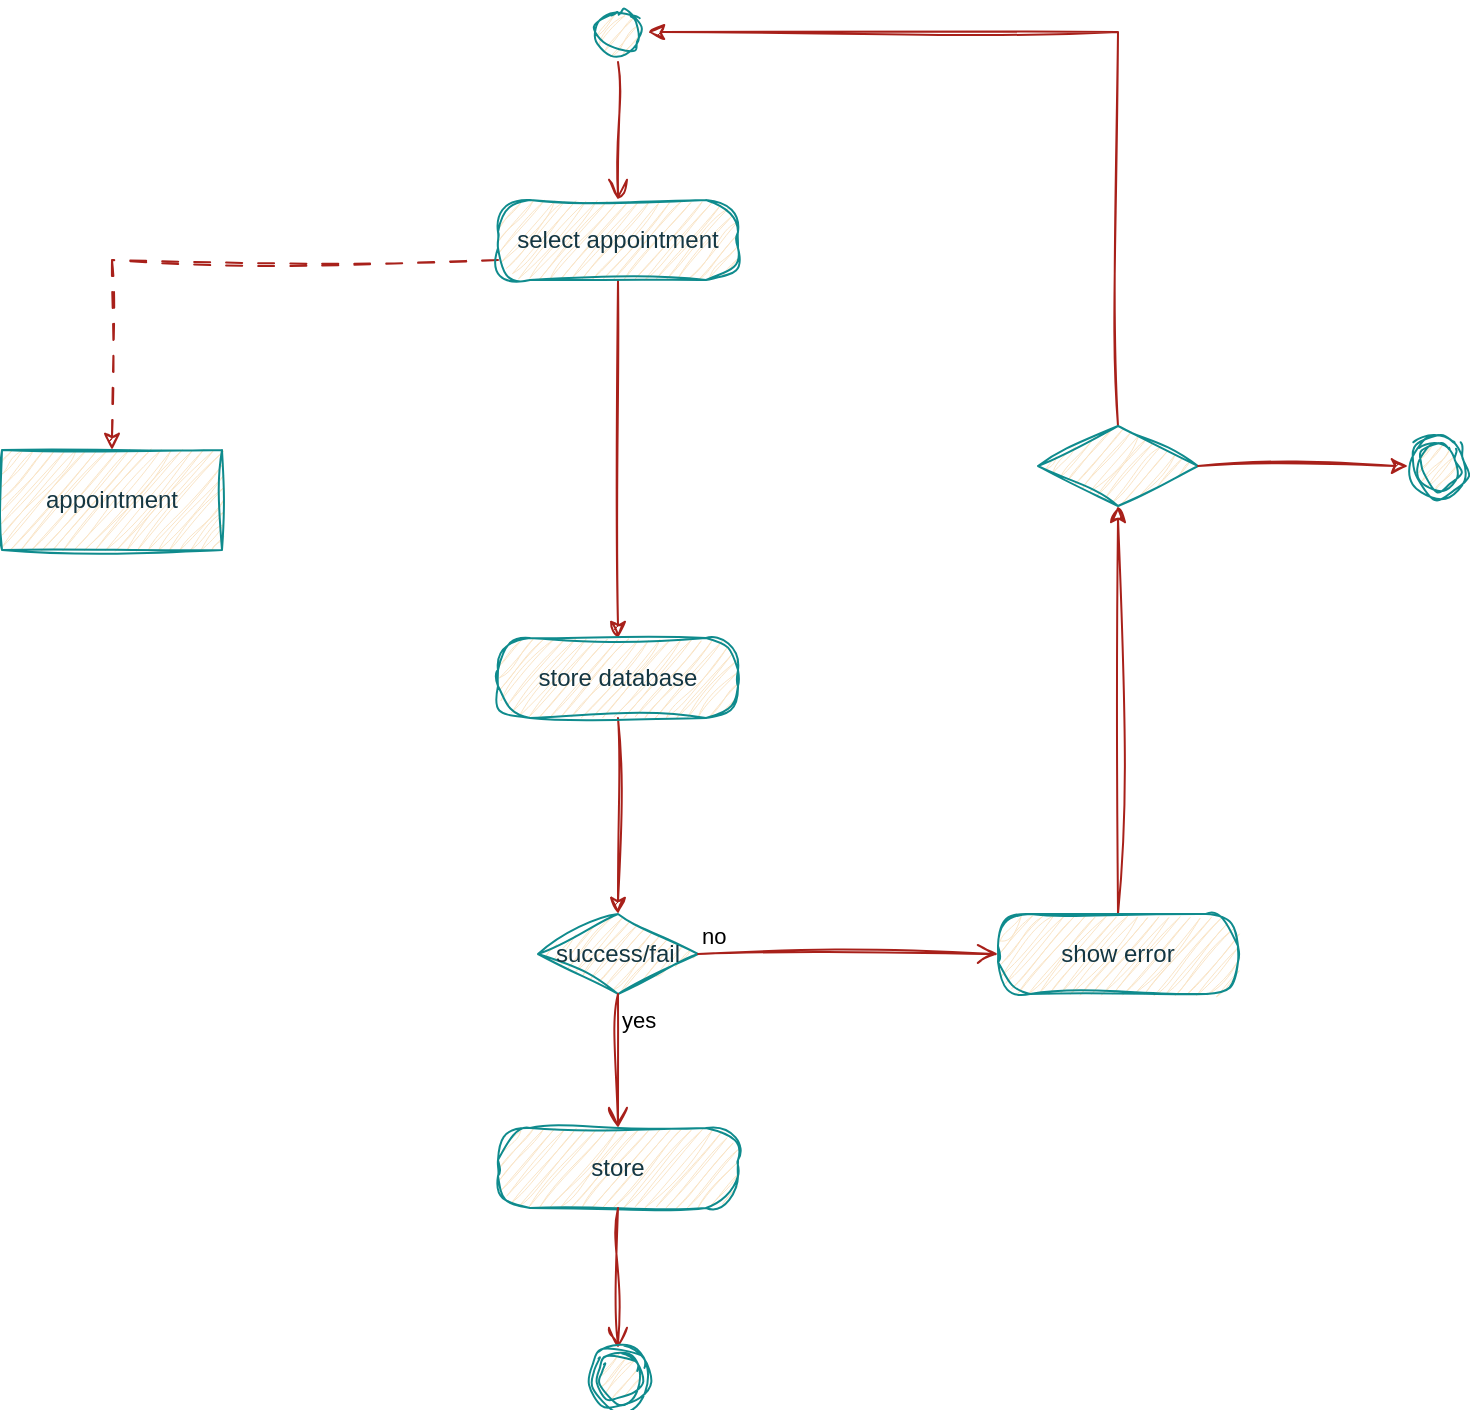 <mxfile version="27.0.2">
  <diagram name="Page-1" id="onslZwJBYq4gnXnBHAha">
    <mxGraphModel dx="1186" dy="882" grid="0" gridSize="10" guides="1" tooltips="1" connect="1" arrows="1" fold="1" page="1" pageScale="1" pageWidth="850" pageHeight="1100" math="0" shadow="0">
      <root>
        <mxCell id="0" />
        <mxCell id="1" parent="0" />
        <mxCell id="ZMBende6DRT1XUKpBi5d-1" value="" style="ellipse;html=1;shape=startState;fillColor=#FAE5C7;strokeColor=#0F8B8D;labelBackgroundColor=none;fontColor=#143642;sketch=1;curveFitting=1;jiggle=2;" vertex="1" parent="1">
          <mxGeometry x="373" y="32" width="30" height="30" as="geometry" />
        </mxCell>
        <mxCell id="ZMBende6DRT1XUKpBi5d-2" value="" style="edgeStyle=orthogonalEdgeStyle;html=1;verticalAlign=bottom;endArrow=open;endSize=8;strokeColor=#A8201A;rounded=0;entryX=0.5;entryY=0;entryDx=0;entryDy=0;labelBackgroundColor=none;fontColor=default;sketch=1;curveFitting=1;jiggle=2;" edge="1" parent="1" source="ZMBende6DRT1XUKpBi5d-1" target="ZMBende6DRT1XUKpBi5d-5">
          <mxGeometry relative="1" as="geometry">
            <mxPoint x="388" y="122" as="targetPoint" />
          </mxGeometry>
        </mxCell>
        <mxCell id="ZMBende6DRT1XUKpBi5d-3" style="edgeStyle=orthogonalEdgeStyle;rounded=0;orthogonalLoop=1;jettySize=auto;html=1;exitX=0;exitY=0.75;exitDx=0;exitDy=0;strokeColor=#A8201A;fontColor=default;fillColor=#FAE5C7;dashed=1;dashPattern=8 8;labelBackgroundColor=none;entryX=0.5;entryY=0;entryDx=0;entryDy=0;sketch=1;curveFitting=1;jiggle=2;" edge="1" parent="1" source="ZMBende6DRT1XUKpBi5d-5" target="ZMBende6DRT1XUKpBi5d-9">
          <mxGeometry relative="1" as="geometry">
            <mxPoint x="163" y="248" as="targetPoint" />
          </mxGeometry>
        </mxCell>
        <mxCell id="ZMBende6DRT1XUKpBi5d-4" style="edgeStyle=orthogonalEdgeStyle;rounded=0;orthogonalLoop=1;jettySize=auto;html=1;exitX=0.5;exitY=1;exitDx=0;exitDy=0;entryX=0.5;entryY=0;entryDx=0;entryDy=0;strokeColor=#A8201A;fontColor=default;fillColor=#FAE5C7;labelBackgroundColor=none;sketch=1;curveFitting=1;jiggle=2;" edge="1" parent="1" source="ZMBende6DRT1XUKpBi5d-5" target="ZMBende6DRT1XUKpBi5d-13">
          <mxGeometry relative="1" as="geometry">
            <mxPoint x="388" y="244" as="targetPoint" />
          </mxGeometry>
        </mxCell>
        <mxCell id="ZMBende6DRT1XUKpBi5d-5" value="select appointment" style="rounded=1;whiteSpace=wrap;html=1;arcSize=40;fontColor=#143642;fillColor=#FAE5C7;strokeColor=#0F8B8D;labelBackgroundColor=none;sketch=1;curveFitting=1;jiggle=2;" vertex="1" parent="1">
          <mxGeometry x="328" y="131" width="120" height="40" as="geometry" />
        </mxCell>
        <mxCell id="ZMBende6DRT1XUKpBi5d-9" value="appointment" style="html=1;whiteSpace=wrap;strokeColor=#0F8B8D;fontColor=#143642;fillColor=#FAE5C7;labelBackgroundColor=none;sketch=1;curveFitting=1;jiggle=2;" vertex="1" parent="1">
          <mxGeometry x="80" y="256" width="110" height="50" as="geometry" />
        </mxCell>
        <mxCell id="ZMBende6DRT1XUKpBi5d-10" style="edgeStyle=orthogonalEdgeStyle;rounded=0;orthogonalLoop=1;jettySize=auto;html=1;exitX=0.5;exitY=0;exitDx=0;exitDy=0;entryX=1;entryY=0.5;entryDx=0;entryDy=0;strokeColor=#A8201A;fontColor=default;fillColor=#FAE5C7;labelBackgroundColor=none;sketch=1;curveFitting=1;jiggle=2;" edge="1" parent="1" source="ZMBende6DRT1XUKpBi5d-11" target="ZMBende6DRT1XUKpBi5d-1">
          <mxGeometry relative="1" as="geometry" />
        </mxCell>
        <mxCell id="ZMBende6DRT1XUKpBi5d-11" value="" style="rhombus;whiteSpace=wrap;html=1;fontColor=#143642;fillColor=#FAE5C7;strokeColor=#0F8B8D;labelBackgroundColor=none;sketch=1;curveFitting=1;jiggle=2;" vertex="1" parent="1">
          <mxGeometry x="598" y="244" width="80" height="40" as="geometry" />
        </mxCell>
        <mxCell id="ZMBende6DRT1XUKpBi5d-12" style="edgeStyle=orthogonalEdgeStyle;rounded=0;orthogonalLoop=1;jettySize=auto;html=1;exitX=0.5;exitY=1;exitDx=0;exitDy=0;entryX=0.5;entryY=0;entryDx=0;entryDy=0;strokeColor=#A8201A;fontColor=default;fillColor=#FAE5C7;labelBackgroundColor=none;sketch=1;curveFitting=1;jiggle=2;" edge="1" parent="1" source="ZMBende6DRT1XUKpBi5d-13" target="ZMBende6DRT1XUKpBi5d-15">
          <mxGeometry relative="1" as="geometry" />
        </mxCell>
        <mxCell id="ZMBende6DRT1XUKpBi5d-13" value="store database" style="rounded=1;whiteSpace=wrap;html=1;arcSize=40;fontColor=#143642;fillColor=#FAE5C7;strokeColor=#0F8B8D;labelBackgroundColor=none;sketch=1;curveFitting=1;jiggle=2;" vertex="1" parent="1">
          <mxGeometry x="328" y="350" width="120" height="40" as="geometry" />
        </mxCell>
        <mxCell id="ZMBende6DRT1XUKpBi5d-15" value="success/fail" style="rhombus;whiteSpace=wrap;html=1;fontColor=#143642;fillColor=#FAE5C7;strokeColor=#0F8B8D;labelBackgroundColor=none;sketch=1;curveFitting=1;jiggle=2;" vertex="1" parent="1">
          <mxGeometry x="348" y="488" width="80" height="40" as="geometry" />
        </mxCell>
        <mxCell id="ZMBende6DRT1XUKpBi5d-16" value="no" style="edgeStyle=orthogonalEdgeStyle;html=1;align=left;verticalAlign=bottom;endArrow=open;endSize=8;strokeColor=#A8201A;rounded=0;fontColor=default;fillColor=#FAE5C7;entryX=0;entryY=0.5;entryDx=0;entryDy=0;labelBackgroundColor=none;sketch=1;curveFitting=1;jiggle=2;" edge="1" parent="1" source="ZMBende6DRT1XUKpBi5d-15" target="ZMBende6DRT1XUKpBi5d-19">
          <mxGeometry x="-1" relative="1" as="geometry">
            <mxPoint x="537" y="508" as="targetPoint" />
          </mxGeometry>
        </mxCell>
        <mxCell id="ZMBende6DRT1XUKpBi5d-17" value="yes" style="edgeStyle=orthogonalEdgeStyle;html=1;align=left;verticalAlign=top;endArrow=open;endSize=8;strokeColor=#A8201A;rounded=0;fontColor=default;fillColor=#FAE5C7;entryX=0.5;entryY=0;entryDx=0;entryDy=0;labelBackgroundColor=none;sketch=1;curveFitting=1;jiggle=2;" edge="1" parent="1" source="ZMBende6DRT1XUKpBi5d-15" target="ZMBende6DRT1XUKpBi5d-20">
          <mxGeometry x="-1" relative="1" as="geometry">
            <mxPoint x="397" y="588" as="targetPoint" />
          </mxGeometry>
        </mxCell>
        <mxCell id="ZMBende6DRT1XUKpBi5d-18" style="edgeStyle=orthogonalEdgeStyle;rounded=0;orthogonalLoop=1;jettySize=auto;html=1;exitX=0.5;exitY=0;exitDx=0;exitDy=0;entryX=0.5;entryY=1;entryDx=0;entryDy=0;strokeColor=#A8201A;fontColor=#143642;fillColor=#FAE5C7;sketch=1;curveFitting=1;jiggle=2;" edge="1" parent="1" source="ZMBende6DRT1XUKpBi5d-19" target="ZMBende6DRT1XUKpBi5d-11">
          <mxGeometry relative="1" as="geometry" />
        </mxCell>
        <mxCell id="ZMBende6DRT1XUKpBi5d-19" value="show error" style="rounded=1;whiteSpace=wrap;html=1;arcSize=40;fontColor=#143642;fillColor=#FAE5C7;strokeColor=#0F8B8D;labelBackgroundColor=none;sketch=1;curveFitting=1;jiggle=2;" vertex="1" parent="1">
          <mxGeometry x="578" y="488" width="120" height="40" as="geometry" />
        </mxCell>
        <mxCell id="ZMBende6DRT1XUKpBi5d-20" value="store" style="rounded=1;whiteSpace=wrap;html=1;arcSize=40;fontColor=#143642;fillColor=#FAE5C7;strokeColor=#0F8B8D;labelBackgroundColor=none;sketch=1;curveFitting=1;jiggle=2;" vertex="1" parent="1">
          <mxGeometry x="328" y="595" width="120" height="40" as="geometry" />
        </mxCell>
        <mxCell id="ZMBende6DRT1XUKpBi5d-21" value="" style="edgeStyle=orthogonalEdgeStyle;html=1;verticalAlign=bottom;endArrow=open;endSize=8;strokeColor=#A8201A;rounded=0;fontColor=default;fillColor=#FAE5C7;entryX=0.5;entryY=0;entryDx=0;entryDy=0;labelBackgroundColor=none;sketch=1;curveFitting=1;jiggle=2;" edge="1" parent="1" source="ZMBende6DRT1XUKpBi5d-20" target="ZMBende6DRT1XUKpBi5d-22">
          <mxGeometry relative="1" as="geometry">
            <mxPoint x="397" y="695" as="targetPoint" />
          </mxGeometry>
        </mxCell>
        <mxCell id="ZMBende6DRT1XUKpBi5d-22" value="" style="ellipse;html=1;shape=endState;fillColor=#FAE5C7;strokeColor=#0F8B8D;fontColor=#143642;labelBackgroundColor=none;sketch=1;curveFitting=1;jiggle=2;" vertex="1" parent="1">
          <mxGeometry x="373" y="705" width="30" height="30" as="geometry" />
        </mxCell>
        <mxCell id="ZMBende6DRT1XUKpBi5d-23" style="edgeStyle=orthogonalEdgeStyle;rounded=0;orthogonalLoop=1;jettySize=auto;html=1;exitX=1;exitY=0.5;exitDx=0;exitDy=0;entryX=0;entryY=0.5;entryDx=0;entryDy=0;strokeColor=#A8201A;fontColor=#143642;fillColor=#FAE5C7;sketch=1;curveFitting=1;jiggle=2;" edge="1" parent="1" source="ZMBende6DRT1XUKpBi5d-11" target="ZMBende6DRT1XUKpBi5d-24">
          <mxGeometry relative="1" as="geometry">
            <mxPoint x="783" y="263.67" as="targetPoint" />
          </mxGeometry>
        </mxCell>
        <mxCell id="ZMBende6DRT1XUKpBi5d-24" value="" style="ellipse;html=1;shape=endState;fillColor=#FAE5C7;strokeColor=#0F8B8D;fontColor=#143642;labelBackgroundColor=none;sketch=1;curveFitting=1;jiggle=2;" vertex="1" parent="1">
          <mxGeometry x="783" y="249" width="30" height="30" as="geometry" />
        </mxCell>
      </root>
    </mxGraphModel>
  </diagram>
</mxfile>
